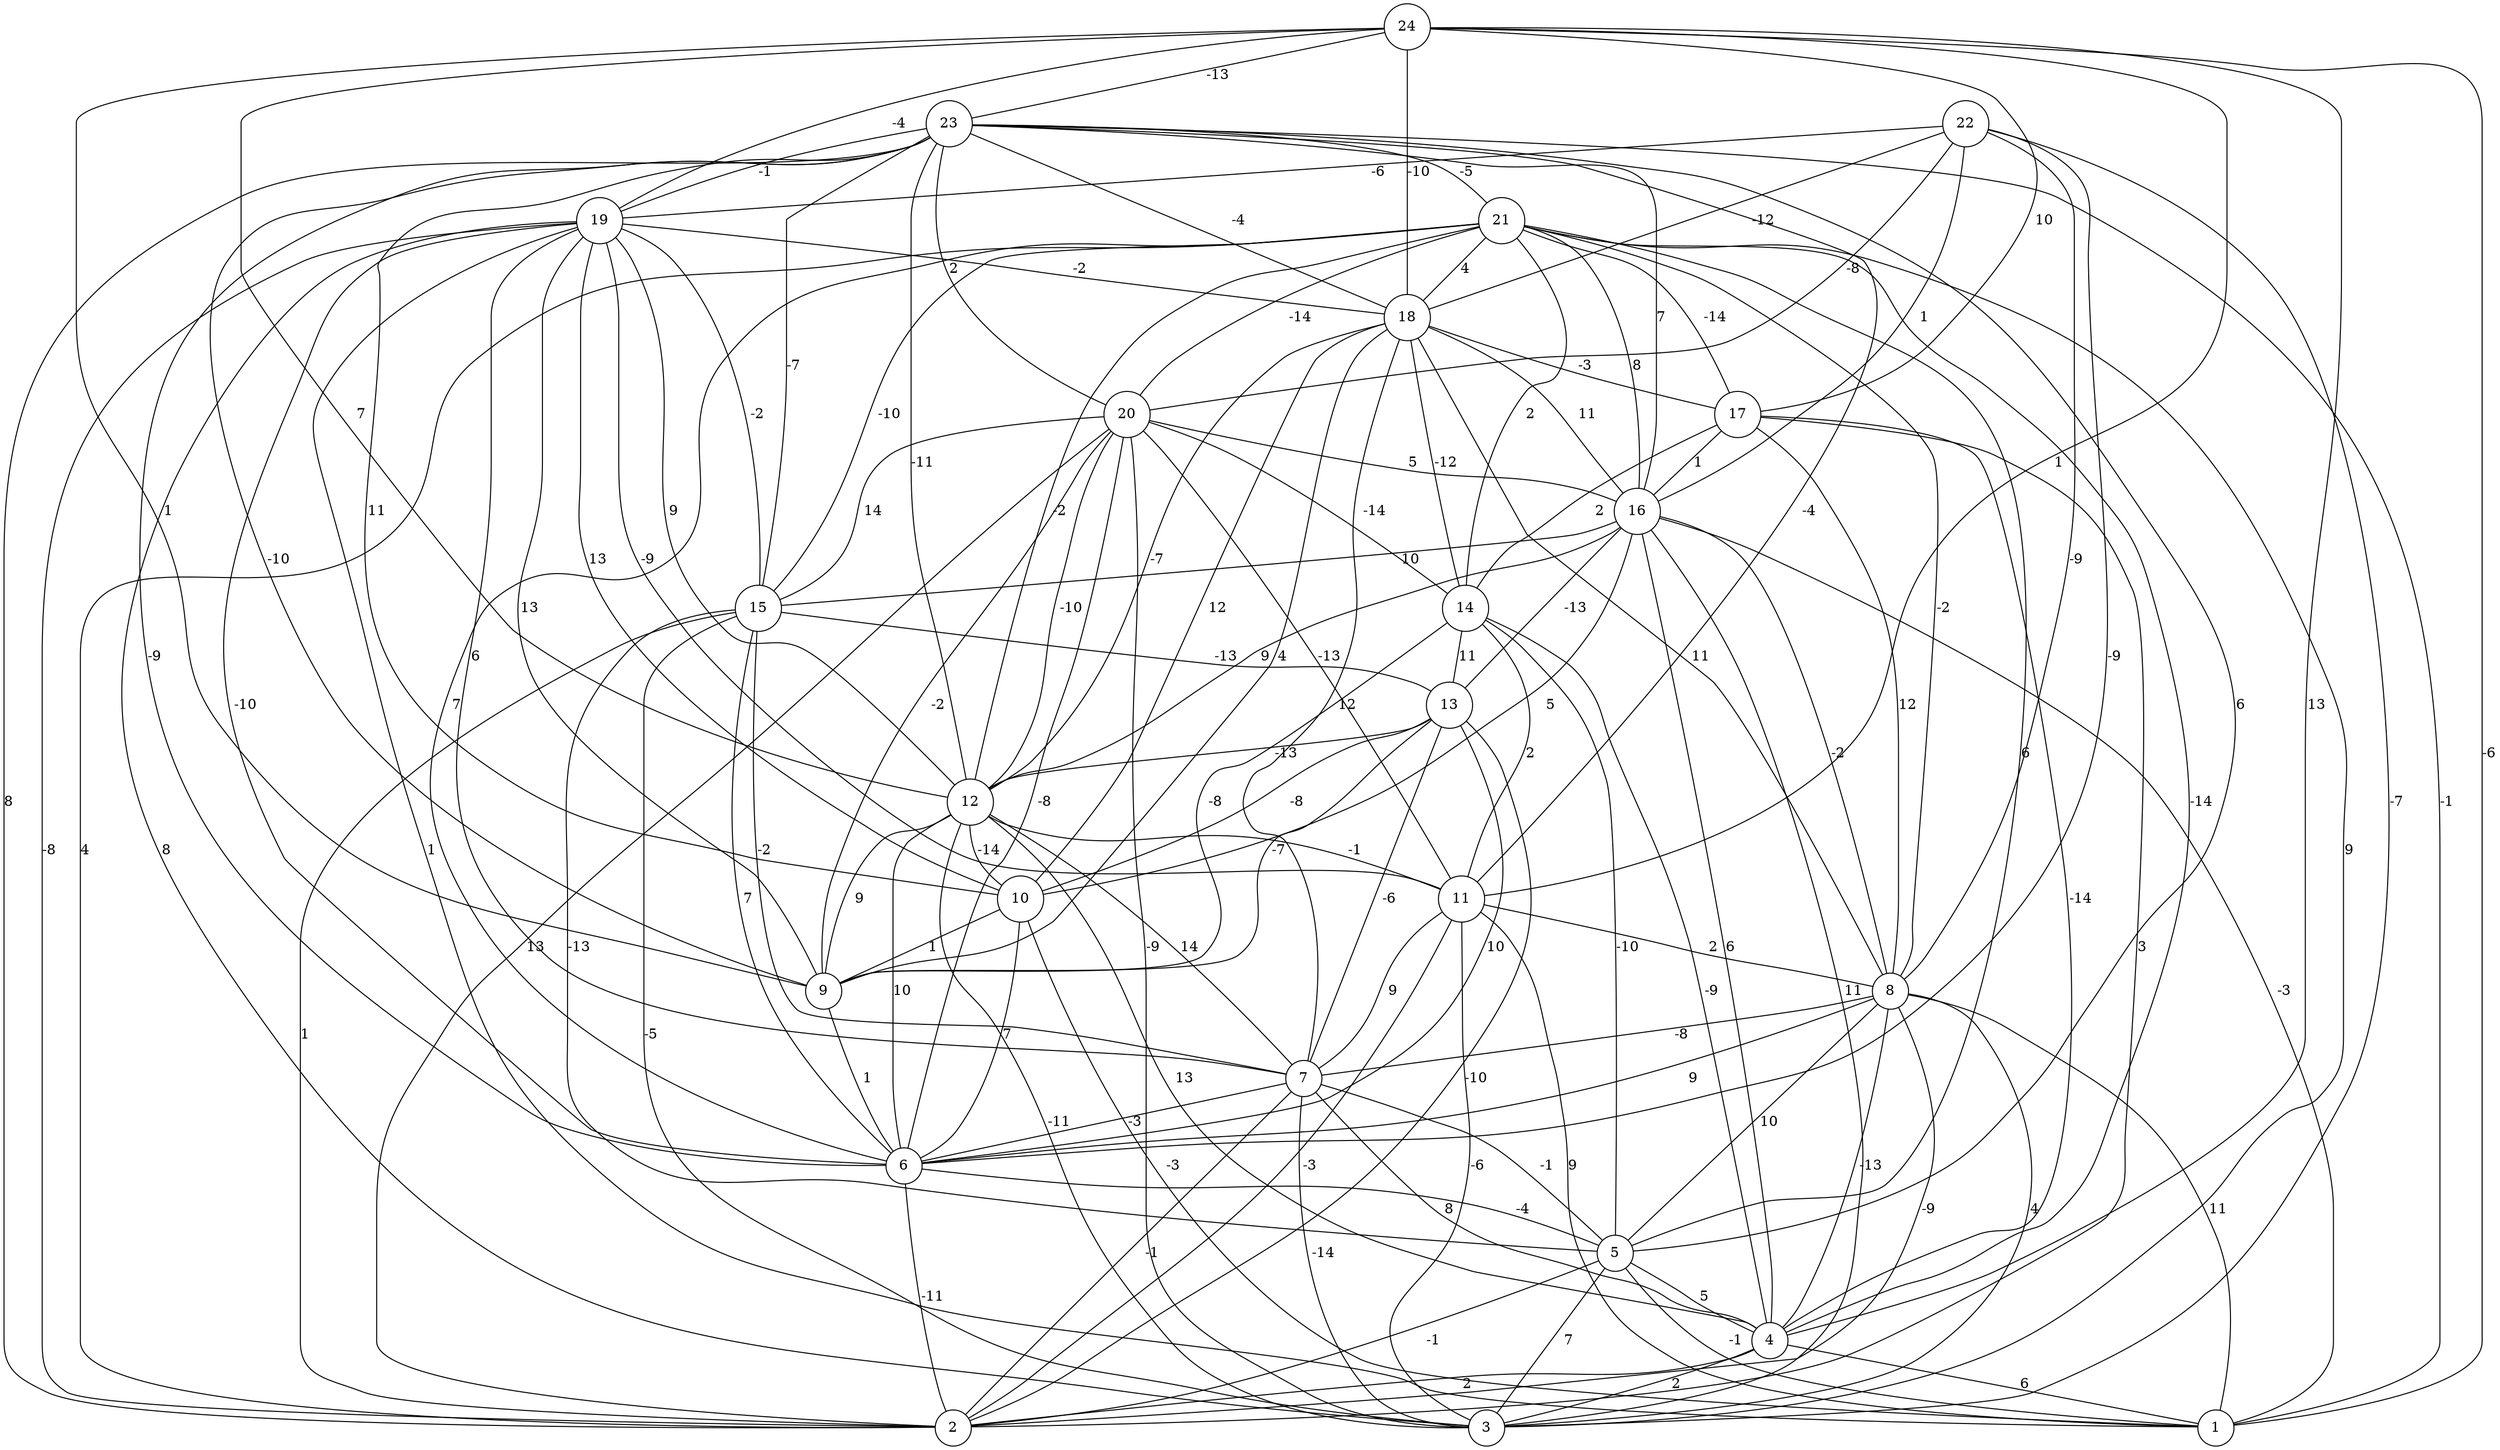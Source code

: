 graph { 
	 fontname="Helvetica,Arial,sans-serif" 
	 node [shape = circle]; 
	 24 -- 1 [label = "-6"];
	 24 -- 4 [label = "13"];
	 24 -- 9 [label = "1"];
	 24 -- 11 [label = "1"];
	 24 -- 12 [label = "7"];
	 24 -- 17 [label = "10"];
	 24 -- 18 [label = "-10"];
	 24 -- 19 [label = "-4"];
	 24 -- 23 [label = "-13"];
	 23 -- 1 [label = "-1"];
	 23 -- 2 [label = "8"];
	 23 -- 5 [label = "6"];
	 23 -- 6 [label = "-9"];
	 23 -- 9 [label = "-10"];
	 23 -- 10 [label = "11"];
	 23 -- 11 [label = "-4"];
	 23 -- 12 [label = "-11"];
	 23 -- 15 [label = "-7"];
	 23 -- 16 [label = "7"];
	 23 -- 18 [label = "-4"];
	 23 -- 19 [label = "-1"];
	 23 -- 20 [label = "2"];
	 23 -- 21 [label = "-5"];
	 22 -- 3 [label = "-7"];
	 22 -- 6 [label = "-9"];
	 22 -- 8 [label = "-9"];
	 22 -- 16 [label = "1"];
	 22 -- 18 [label = "-12"];
	 22 -- 19 [label = "-6"];
	 22 -- 20 [label = "-8"];
	 21 -- 2 [label = "4"];
	 21 -- 3 [label = "9"];
	 21 -- 4 [label = "-14"];
	 21 -- 5 [label = "6"];
	 21 -- 6 [label = "7"];
	 21 -- 8 [label = "-2"];
	 21 -- 12 [label = "-2"];
	 21 -- 14 [label = "2"];
	 21 -- 15 [label = "-10"];
	 21 -- 16 [label = "8"];
	 21 -- 17 [label = "-14"];
	 21 -- 18 [label = "4"];
	 21 -- 20 [label = "-14"];
	 20 -- 2 [label = "13"];
	 20 -- 3 [label = "-9"];
	 20 -- 6 [label = "-8"];
	 20 -- 9 [label = "-2"];
	 20 -- 11 [label = "-13"];
	 20 -- 12 [label = "-10"];
	 20 -- 14 [label = "-14"];
	 20 -- 15 [label = "14"];
	 20 -- 16 [label = "5"];
	 19 -- 1 [label = "1"];
	 19 -- 2 [label = "-8"];
	 19 -- 3 [label = "8"];
	 19 -- 6 [label = "-10"];
	 19 -- 7 [label = "6"];
	 19 -- 9 [label = "13"];
	 19 -- 10 [label = "13"];
	 19 -- 11 [label = "-9"];
	 19 -- 12 [label = "9"];
	 19 -- 15 [label = "-2"];
	 19 -- 18 [label = "-2"];
	 18 -- 7 [label = "12"];
	 18 -- 8 [label = "11"];
	 18 -- 9 [label = "4"];
	 18 -- 10 [label = "12"];
	 18 -- 12 [label = "-7"];
	 18 -- 14 [label = "-12"];
	 18 -- 16 [label = "11"];
	 18 -- 17 [label = "-3"];
	 17 -- 2 [label = "3"];
	 17 -- 4 [label = "-14"];
	 17 -- 8 [label = "12"];
	 17 -- 14 [label = "2"];
	 17 -- 16 [label = "1"];
	 16 -- 1 [label = "-3"];
	 16 -- 3 [label = "11"];
	 16 -- 4 [label = "6"];
	 16 -- 8 [label = "-2"];
	 16 -- 10 [label = "5"];
	 16 -- 12 [label = "9"];
	 16 -- 13 [label = "-13"];
	 16 -- 15 [label = "10"];
	 15 -- 2 [label = "1"];
	 15 -- 3 [label = "-5"];
	 15 -- 5 [label = "-13"];
	 15 -- 6 [label = "7"];
	 15 -- 7 [label = "-2"];
	 15 -- 13 [label = "-13"];
	 14 -- 4 [label = "-9"];
	 14 -- 5 [label = "-10"];
	 14 -- 9 [label = "-8"];
	 14 -- 11 [label = "2"];
	 14 -- 13 [label = "11"];
	 13 -- 2 [label = "-10"];
	 13 -- 6 [label = "10"];
	 13 -- 7 [label = "-6"];
	 13 -- 9 [label = "-7"];
	 13 -- 10 [label = "-8"];
	 13 -- 12 [label = "-13"];
	 12 -- 3 [label = "-11"];
	 12 -- 4 [label = "13"];
	 12 -- 6 [label = "10"];
	 12 -- 7 [label = "14"];
	 12 -- 9 [label = "9"];
	 12 -- 10 [label = "-14"];
	 12 -- 11 [label = "-1"];
	 11 -- 1 [label = "9"];
	 11 -- 2 [label = "-3"];
	 11 -- 3 [label = "-6"];
	 11 -- 7 [label = "9"];
	 11 -- 8 [label = "2"];
	 10 -- 1 [label = "-3"];
	 10 -- 6 [label = "7"];
	 10 -- 9 [label = "1"];
	 9 -- 6 [label = "1"];
	 8 -- 1 [label = "11"];
	 8 -- 2 [label = "-9"];
	 8 -- 3 [label = "4"];
	 8 -- 4 [label = "-13"];
	 8 -- 5 [label = "10"];
	 8 -- 6 [label = "9"];
	 8 -- 7 [label = "-8"];
	 7 -- 2 [label = "-1"];
	 7 -- 3 [label = "-14"];
	 7 -- 4 [label = "8"];
	 7 -- 5 [label = "-1"];
	 7 -- 6 [label = "-3"];
	 6 -- 2 [label = "-11"];
	 6 -- 5 [label = "-4"];
	 5 -- 1 [label = "-1"];
	 5 -- 2 [label = "-1"];
	 5 -- 3 [label = "7"];
	 5 -- 4 [label = "5"];
	 4 -- 1 [label = "6"];
	 4 -- 2 [label = "2"];
	 4 -- 3 [label = "2"];
	 1;
	 2;
	 3;
	 4;
	 5;
	 6;
	 7;
	 8;
	 9;
	 10;
	 11;
	 12;
	 13;
	 14;
	 15;
	 16;
	 17;
	 18;
	 19;
	 20;
	 21;
	 22;
	 23;
	 24;
}
